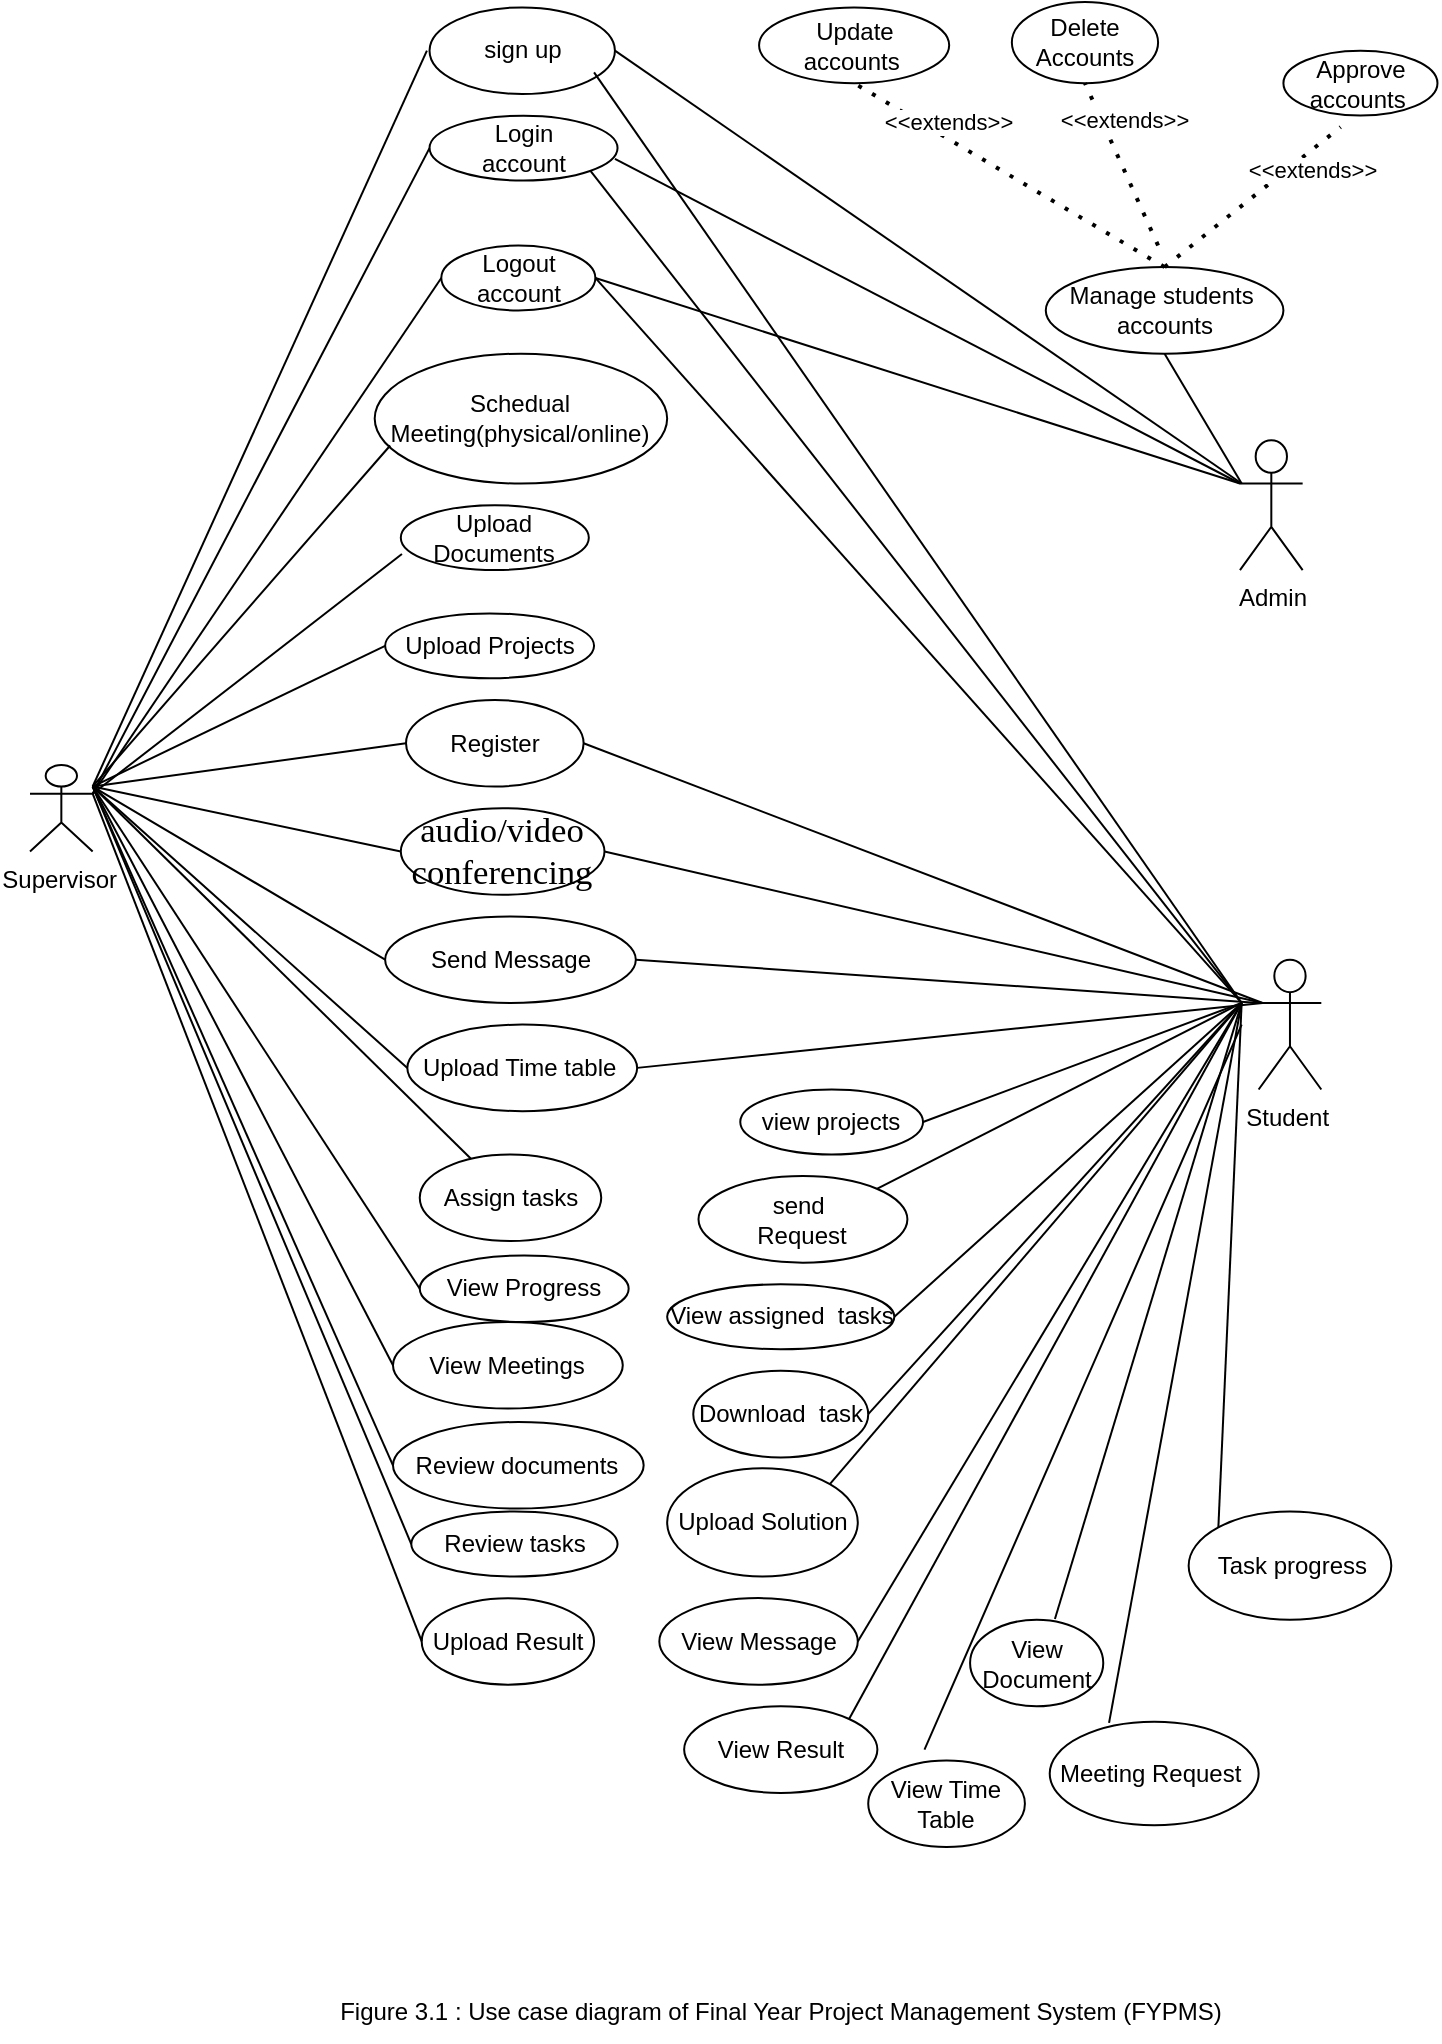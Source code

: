 <mxfile version="20.2.3" type="device" pages="3"><diagram id="1xS4xlIiyekOAq_3DuXR" name="Page-1"><mxGraphModel dx="971" dy="1845" grid="1" gridSize="10" guides="1" tooltips="1" connect="1" arrows="0" fold="1" page="1" pageScale="1" pageWidth="850" pageHeight="1100" math="0" shadow="0"><root><mxCell id="0"/><mxCell id="1" parent="0"/><mxCell id="N6okJmD7U6fKD877tE3x-4" value="Admin" style="shape=umlActor;verticalLabelPosition=bottom;verticalAlign=top;html=1;outlineConnect=0;" parent="1" vertex="1"><mxGeometry x="714.99" y="-30.872" width="31.336" height="64.927" as="geometry"/></mxCell><mxCell id="N6okJmD7U6fKD877tE3x-5" value="Login&lt;br&gt;account" style="ellipse;whiteSpace=wrap;html=1;" parent="1" vertex="1"><mxGeometry x="309.766" y="-193.189" width="94.007" height="32.463" as="geometry"/></mxCell><mxCell id="N6okJmD7U6fKD877tE3x-7" value="Supervisor&amp;nbsp;" style="shape=umlActor;verticalLabelPosition=bottom;verticalAlign=top;html=1;outlineConnect=0;" parent="1" vertex="1"><mxGeometry x="110" y="131.444" width="31.336" height="43.284" as="geometry"/></mxCell><mxCell id="N6okJmD7U6fKD877tE3x-8" value="Manage students&amp;nbsp;&lt;br&gt;&amp;nbsp;accounts&amp;nbsp;" style="ellipse;whiteSpace=wrap;html=1;" parent="1" vertex="1"><mxGeometry x="617.891" y="-117.441" width="118.815" height="43.284" as="geometry"/></mxCell><mxCell id="N6okJmD7U6fKD877tE3x-11" value="Assign tasks" style="ellipse;whiteSpace=wrap;html=1;" parent="1" vertex="1"><mxGeometry x="304.878" y="326.224" width="90.738" height="43.284" as="geometry"/></mxCell><mxCell id="N6okJmD7U6fKD877tE3x-16" value="Student&amp;nbsp;" style="shape=umlActor;verticalLabelPosition=bottom;verticalAlign=top;html=1;outlineConnect=0;" parent="1" vertex="1"><mxGeometry x="724.318" y="228.834" width="31.336" height="64.927" as="geometry"/></mxCell><mxCell id="N6okJmD7U6fKD877tE3x-20" value="Schedual Meeting(physical/online)" style="ellipse;whiteSpace=wrap;html=1;" parent="1" vertex="1"><mxGeometry x="282.347" y="-74.157" width="146.234" height="64.927" as="geometry"/></mxCell><mxCell id="N6okJmD7U6fKD877tE3x-21" value="Upload Result" style="ellipse;whiteSpace=wrap;html=1;" parent="1" vertex="1"><mxGeometry x="305.85" y="548.061" width="86.174" height="43.284" as="geometry"/></mxCell><mxCell id="N6okJmD7U6fKD877tE3x-22" value="Review tasks" style="ellipse;whiteSpace=wrap;html=1;" parent="1" vertex="1"><mxGeometry x="300.63" y="504.777" width="103.147" height="32.463" as="geometry"/></mxCell><mxCell id="N6okJmD7U6fKD877tE3x-23" value="Review documents" style="ellipse;whiteSpace=wrap;html=1;" parent="1" vertex="1"><mxGeometry x="291.487" y="460.001" width="125.343" height="43.284" as="geometry"/></mxCell><mxCell id="N6okJmD7U6fKD877tE3x-24" value="Send Message" style="ellipse;whiteSpace=wrap;html=1;" parent="1" vertex="1"><mxGeometry x="287.57" y="207.192" width="125.343" height="43.284" as="geometry"/></mxCell><mxCell id="N6okJmD7U6fKD877tE3x-25" value="Upload Documents" style="ellipse;whiteSpace=wrap;html=1;" parent="1" vertex="1"><mxGeometry x="295.404" y="1.591" width="94.007" height="32.463" as="geometry"/></mxCell><mxCell id="N6okJmD7U6fKD877tE3x-26" value="Upload Projects" style="ellipse;whiteSpace=wrap;html=1;" parent="1" vertex="1"><mxGeometry x="287.57" y="55.696" width="104.453" height="32.463" as="geometry"/></mxCell><mxCell id="N6okJmD7U6fKD877tE3x-27" value="Register" style="ellipse;whiteSpace=wrap;html=1;" parent="1" vertex="1"><mxGeometry x="298.015" y="98.981" width="88.785" height="43.284" as="geometry"/></mxCell><mxCell id="N6okJmD7U6fKD877tE3x-29" value="view projects" style="ellipse;whiteSpace=wrap;html=1;" parent="1" vertex="1"><mxGeometry x="465.139" y="293.761" width="91.396" height="32.463" as="geometry"/></mxCell><mxCell id="N6okJmD7U6fKD877tE3x-30" value="Upload Time table&amp;nbsp;" style="ellipse;whiteSpace=wrap;html=1;" parent="1" vertex="1"><mxGeometry x="298.673" y="261.298" width="114.898" height="43.284" as="geometry"/></mxCell><mxCell id="N6okJmD7U6fKD877tE3x-31" value="View Progress" style="ellipse;whiteSpace=wrap;html=1;" parent="1" vertex="1"><mxGeometry x="304.88" y="376.71" width="104.45" height="33.29" as="geometry"/></mxCell><mxCell id="TQJ2ZDgbNTApdLi2V28a-3" value="&lt;span style=&quot;font-size:13.0pt;font-family:&amp;quot;Calibri&amp;quot;,&amp;quot;sans-serif&amp;quot;;&lt;br/&gt;mso-fareast-font-family:&amp;quot;Times New Roman&amp;quot;;mso-ansi-language:EN-US;mso-fareast-language:&lt;br/&gt;EN-US;mso-bidi-language:AR-SA&quot;&gt;audio/video conferencing&lt;/span&gt;" style="ellipse;whiteSpace=wrap;html=1;" parent="1" vertex="1"><mxGeometry x="295.404" y="153.087" width="101.841" height="43.284" as="geometry"/></mxCell><mxCell id="TQJ2ZDgbNTApdLi2V28a-5" value="View Meetings" style="ellipse;whiteSpace=wrap;html=1;" parent="1" vertex="1"><mxGeometry x="291.49" y="409.995" width="114.898" height="43.284" as="geometry"/></mxCell><mxCell id="TQJ2ZDgbNTApdLi2V28a-20" value="" style="endArrow=none;html=1;rounded=0;entryX=0;entryY=0.5;entryDx=0;entryDy=0;" parent="1" target="N6okJmD7U6fKD877tE3x-27" edge="1"><mxGeometry width="50" height="50" relative="1" as="geometry"><mxPoint x="141.336" y="142.265" as="sourcePoint"/><mxPoint x="193.562" y="88.16" as="targetPoint"/></mxGeometry></mxCell><mxCell id="TQJ2ZDgbNTApdLi2V28a-21" value="" style="endArrow=none;html=1;rounded=0;entryX=0;entryY=0.5;entryDx=0;entryDy=0;" parent="1" target="N6okJmD7U6fKD877tE3x-26" edge="1"><mxGeometry width="50" height="50" relative="1" as="geometry"><mxPoint x="141.336" y="142.265" as="sourcePoint"/><mxPoint x="298.015" y="34.054" as="targetPoint"/></mxGeometry></mxCell><mxCell id="TQJ2ZDgbNTApdLi2V28a-22" value="" style="endArrow=none;html=1;rounded=0;entryX=0.006;entryY=0.753;entryDx=0;entryDy=0;entryPerimeter=0;exitX=1;exitY=0.333;exitDx=0;exitDy=0;exitPerimeter=0;" parent="1" source="N6okJmD7U6fKD877tE3x-7" target="N6okJmD7U6fKD877tE3x-25" edge="1"><mxGeometry width="50" height="50" relative="1" as="geometry"><mxPoint x="151.781" y="142.265" as="sourcePoint"/><mxPoint x="298.015" y="109.802" as="targetPoint"/></mxGeometry></mxCell><mxCell id="TQJ2ZDgbNTApdLi2V28a-23" value="" style="endArrow=none;html=1;rounded=0;" parent="1" target="N6okJmD7U6fKD877tE3x-11" edge="1"><mxGeometry width="50" height="50" relative="1" as="geometry"><mxPoint x="141.336" y="142.265" as="sourcePoint"/><mxPoint x="318.906" y="55.696" as="targetPoint"/></mxGeometry></mxCell><mxCell id="TQJ2ZDgbNTApdLi2V28a-25" value="" style="endArrow=none;html=1;rounded=0;entryX=0;entryY=0.5;entryDx=0;entryDy=0;exitX=1;exitY=0.333;exitDx=0;exitDy=0;exitPerimeter=0;" parent="1" source="N6okJmD7U6fKD877tE3x-7" target="N6okJmD7U6fKD877tE3x-21" edge="1"><mxGeometry width="50" height="50" relative="1" as="geometry"><mxPoint x="130.891" y="163.908" as="sourcePoint"/><mxPoint x="277.124" y="245.066" as="targetPoint"/></mxGeometry></mxCell><mxCell id="TQJ2ZDgbNTApdLi2V28a-26" value="" style="endArrow=none;html=1;rounded=0;entryX=0;entryY=0.5;entryDx=0;entryDy=0;" parent="1" target="N6okJmD7U6fKD877tE3x-22" edge="1"><mxGeometry width="50" height="50" relative="1" as="geometry"><mxPoint x="141.336" y="142.265" as="sourcePoint"/><mxPoint x="308.46" y="245.066" as="targetPoint"/></mxGeometry></mxCell><mxCell id="TQJ2ZDgbNTApdLi2V28a-27" value="" style="endArrow=none;html=1;rounded=0;entryX=0;entryY=0.5;entryDx=0;entryDy=0;" parent="1" target="N6okJmD7U6fKD877tE3x-23" edge="1"><mxGeometry width="50" height="50" relative="1" as="geometry"><mxPoint x="141.336" y="142.265" as="sourcePoint"/><mxPoint x="308.46" y="337.045" as="targetPoint"/></mxGeometry></mxCell><mxCell id="TQJ2ZDgbNTApdLi2V28a-28" value="" style="endArrow=none;html=1;rounded=0;entryX=0;entryY=0.5;entryDx=0;entryDy=0;" parent="1" target="N6okJmD7U6fKD877tE3x-24" edge="1"><mxGeometry width="50" height="50" relative="1" as="geometry"><mxPoint x="141.336" y="142.265" as="sourcePoint"/><mxPoint x="313.683" y="391.151" as="targetPoint"/></mxGeometry></mxCell><mxCell id="TQJ2ZDgbNTApdLi2V28a-29" value="" style="endArrow=none;html=1;rounded=0;entryX=0;entryY=0.5;entryDx=0;entryDy=0;" parent="1" target="TQJ2ZDgbNTApdLi2V28a-3" edge="1"><mxGeometry width="50" height="50" relative="1" as="geometry"><mxPoint x="141.336" y="142.265" as="sourcePoint"/><mxPoint x="287.57" y="488.541" as="targetPoint"/></mxGeometry></mxCell><mxCell id="TQJ2ZDgbNTApdLi2V28a-30" value="" style="endArrow=none;html=1;rounded=0;entryX=0;entryY=0.5;entryDx=0;entryDy=0;" parent="1" target="N6okJmD7U6fKD877tE3x-31" edge="1"><mxGeometry width="50" height="50" relative="1" as="geometry"><mxPoint x="141.336" y="142.265" as="sourcePoint"/><mxPoint x="305.849" y="504.773" as="targetPoint"/></mxGeometry></mxCell><mxCell id="TQJ2ZDgbNTApdLi2V28a-31" value="" style="endArrow=none;html=1;rounded=0;entryX=0;entryY=0.5;entryDx=0;entryDy=0;" parent="1" target="N6okJmD7U6fKD877tE3x-30" edge="1"><mxGeometry width="50" height="50" relative="1" as="geometry"><mxPoint x="141.336" y="142.265" as="sourcePoint"/><mxPoint x="316.294" y="564.289" as="targetPoint"/></mxGeometry></mxCell><mxCell id="TQJ2ZDgbNTApdLi2V28a-32" value="" style="endArrow=none;html=1;rounded=0;entryX=0;entryY=0.5;entryDx=0;entryDy=0;" parent="1" target="TQJ2ZDgbNTApdLi2V28a-5" edge="1"><mxGeometry width="50" height="50" relative="1" as="geometry"><mxPoint x="141.336" y="142.265" as="sourcePoint"/><mxPoint x="311.072" y="618.394" as="targetPoint"/></mxGeometry></mxCell><mxCell id="TQJ2ZDgbNTApdLi2V28a-34" value="" style="endArrow=none;html=1;rounded=0;exitX=1;exitY=0.5;exitDx=0;exitDy=0;" parent="1" source="N6okJmD7U6fKD877tE3x-27" edge="1"><mxGeometry width="50" height="50" relative="1" as="geometry"><mxPoint x="454.694" y="293.761" as="sourcePoint"/><mxPoint x="726.271" y="250.477" as="targetPoint"/></mxGeometry></mxCell><mxCell id="TQJ2ZDgbNTApdLi2V28a-35" value="" style="endArrow=none;html=1;rounded=0;exitX=1;exitY=0.5;exitDx=0;exitDy=0;" parent="1" source="N6okJmD7U6fKD877tE3x-29" edge="1"><mxGeometry width="50" height="50" relative="1" as="geometry"><mxPoint x="402.468" y="34.054" as="sourcePoint"/><mxPoint x="715.826" y="250.477" as="targetPoint"/></mxGeometry></mxCell><mxCell id="TQJ2ZDgbNTApdLi2V28a-36" value="send&amp;nbsp;&lt;br&gt;Request" style="ellipse;whiteSpace=wrap;html=1;" parent="1" vertex="1"><mxGeometry x="444.249" y="337.045" width="104.453" height="43.284" as="geometry"/></mxCell><mxCell id="TQJ2ZDgbNTApdLi2V28a-38" value="" style="endArrow=none;html=1;rounded=0;entryX=0;entryY=0.333;entryDx=0;entryDy=0;entryPerimeter=0;exitX=1;exitY=0.5;exitDx=0;exitDy=0;" parent="1" source="N6okJmD7U6fKD877tE3x-24" target="N6okJmD7U6fKD877tE3x-16" edge="1"><mxGeometry width="50" height="50" relative="1" as="geometry"><mxPoint x="402.468" y="34.054" as="sourcePoint"/><mxPoint x="580.037" y="163.908" as="targetPoint"/></mxGeometry></mxCell><mxCell id="TQJ2ZDgbNTApdLi2V28a-41" value="View assigned&amp;nbsp; tasks" style="ellipse;whiteSpace=wrap;html=1;" parent="1" vertex="1"><mxGeometry x="428.581" y="391.151" width="113.592" height="32.463" as="geometry"/></mxCell><mxCell id="TQJ2ZDgbNTApdLi2V28a-46" value="Download&amp;nbsp; task" style="ellipse;whiteSpace=wrap;html=1;" parent="1" vertex="1"><mxGeometry x="441.638" y="434.435" width="87.479" height="43.284" as="geometry"/></mxCell><mxCell id="TQJ2ZDgbNTApdLi2V28a-47" value="Upload Solution" style="ellipse;whiteSpace=wrap;html=1;" parent="1" vertex="1"><mxGeometry x="428.581" y="483.13" width="95.313" height="54.106" as="geometry"/></mxCell><mxCell id="TQJ2ZDgbNTApdLi2V28a-49" value="" style="endArrow=none;html=1;rounded=0;exitX=1;exitY=0.5;exitDx=0;exitDy=0;" parent="1" source="TQJ2ZDgbNTApdLi2V28a-41" edge="1"><mxGeometry width="50" height="50" relative="1" as="geometry"><mxPoint x="517.366" y="445.257" as="sourcePoint"/><mxPoint x="715.826" y="250.477" as="targetPoint"/></mxGeometry></mxCell><mxCell id="TQJ2ZDgbNTApdLi2V28a-50" value="" style="endArrow=none;html=1;rounded=0;exitX=1;exitY=0.5;exitDx=0;exitDy=0;" parent="1" source="TQJ2ZDgbNTApdLi2V28a-46" edge="1"><mxGeometry width="50" height="50" relative="1" as="geometry"><mxPoint x="431.192" y="851.048" as="sourcePoint"/><mxPoint x="715.826" y="250.477" as="targetPoint"/></mxGeometry></mxCell><mxCell id="TQJ2ZDgbNTApdLi2V28a-51" value="" style="endArrow=none;html=1;rounded=0;exitX=1;exitY=0;exitDx=0;exitDy=0;" parent="1" source="TQJ2ZDgbNTApdLi2V28a-47" edge="1"><mxGeometry width="50" height="50" relative="1" as="geometry"><mxPoint x="517.366" y="564.289" as="sourcePoint"/><mxPoint x="715.826" y="250.477" as="targetPoint"/></mxGeometry></mxCell><mxCell id="TQJ2ZDgbNTApdLi2V28a-52" value="View Message" style="ellipse;whiteSpace=wrap;html=1;" parent="1" vertex="1"><mxGeometry x="424.664" y="548.057" width="99.23" height="43.284" as="geometry"/></mxCell><mxCell id="TQJ2ZDgbNTApdLi2V28a-53" value="View Result" style="ellipse;whiteSpace=wrap;html=1;" parent="1" vertex="1"><mxGeometry x="437.073" y="602.163" width="96.619" height="43.284" as="geometry"/></mxCell><mxCell id="TQJ2ZDgbNTApdLi2V28a-54" value="" style="endArrow=none;html=1;rounded=0;exitX=1;exitY=0.5;exitDx=0;exitDy=0;" parent="1" source="TQJ2ZDgbNTApdLi2V28a-52" edge="1"><mxGeometry width="50" height="50" relative="1" as="geometry"><mxPoint x="423.358" y="937.617" as="sourcePoint"/><mxPoint x="715.826" y="250.477" as="targetPoint"/></mxGeometry></mxCell><mxCell id="TQJ2ZDgbNTApdLi2V28a-55" value="" style="endArrow=none;html=1;rounded=0;exitX=0.359;exitY=-0.124;exitDx=0;exitDy=0;startArrow=none;exitPerimeter=0;" parent="1" source="TQJ2ZDgbNTApdLi2V28a-58" edge="1"><mxGeometry width="50" height="50" relative="1" as="geometry"><mxPoint x="428.581" y="1051.239" as="sourcePoint"/><mxPoint x="715.826" y="261.298" as="targetPoint"/><Array as="points"/></mxGeometry></mxCell><mxCell id="TQJ2ZDgbNTApdLi2V28a-56" value="" style="endArrow=none;html=1;rounded=0;exitX=1;exitY=0.5;exitDx=0;exitDy=0;" parent="1" source="TQJ2ZDgbNTApdLi2V28a-3" edge="1"><mxGeometry width="50" height="50" relative="1" as="geometry"><mxPoint x="439.026" y="445.257" as="sourcePoint"/><mxPoint x="726.271" y="250.477" as="targetPoint"/></mxGeometry></mxCell><mxCell id="TQJ2ZDgbNTApdLi2V28a-57" value="" style="endArrow=none;html=1;rounded=0;exitX=1;exitY=0.5;exitDx=0;exitDy=0;" parent="1" source="N6okJmD7U6fKD877tE3x-30" edge="1"><mxGeometry width="50" height="50" relative="1" as="geometry"><mxPoint x="431.192" y="504.773" as="sourcePoint"/><mxPoint x="726.271" y="250.477" as="targetPoint"/></mxGeometry></mxCell><mxCell id="TQJ2ZDgbNTApdLi2V28a-59" value="" style="endArrow=none;html=1;rounded=0;exitX=1;exitY=0;exitDx=0;exitDy=0;" parent="1" source="TQJ2ZDgbNTApdLi2V28a-53" edge="1"><mxGeometry width="50" height="50" relative="1" as="geometry"><mxPoint x="402.468" y="1148.629" as="sourcePoint"/><mxPoint x="715.826" y="250.477" as="targetPoint"/><Array as="points"/></mxGeometry></mxCell><mxCell id="TQJ2ZDgbNTApdLi2V28a-60" value="View Document" style="ellipse;whiteSpace=wrap;html=1;" parent="1" vertex="1"><mxGeometry x="580.037" y="558.878" width="66.599" height="43.284" as="geometry"/></mxCell><mxCell id="TQJ2ZDgbNTApdLi2V28a-61" value="Meeting Request&amp;nbsp;" style="ellipse;whiteSpace=wrap;html=1;rotation=0;" parent="1" vertex="1"><mxGeometry x="619.865" y="609.9" width="104.453" height="51.779" as="geometry"/></mxCell><mxCell id="TQJ2ZDgbNTApdLi2V28a-63" value="&amp;nbsp;Task progress" style="ellipse;whiteSpace=wrap;html=1;" parent="1" vertex="1"><mxGeometry x="689.326" y="504.773" width="101.319" height="54.106" as="geometry"/></mxCell><mxCell id="TQJ2ZDgbNTApdLi2V28a-64" value="" style="endArrow=none;html=1;rounded=0;exitX=0.637;exitY=-0.009;exitDx=0;exitDy=0;exitPerimeter=0;" parent="1" source="TQJ2ZDgbNTApdLi2V28a-60" edge="1"><mxGeometry width="50" height="50" relative="1" as="geometry"><mxPoint x="407.69" y="1159.45" as="sourcePoint"/><mxPoint x="715.826" y="250.477" as="targetPoint"/><Array as="points"/></mxGeometry></mxCell><mxCell id="TQJ2ZDgbNTApdLi2V28a-65" value="" style="endArrow=none;html=1;rounded=0;exitX=0.284;exitY=0.011;exitDx=0;exitDy=0;exitPerimeter=0;" parent="1" source="TQJ2ZDgbNTApdLi2V28a-61" edge="1"><mxGeometry width="50" height="50" relative="1" as="geometry"><mxPoint x="412.913" y="1213.556" as="sourcePoint"/><mxPoint x="715.826" y="250.477" as="targetPoint"/></mxGeometry></mxCell><mxCell id="TQJ2ZDgbNTApdLi2V28a-66" value="" style="endArrow=none;html=1;rounded=0;exitX=0;exitY=0;exitDx=0;exitDy=0;" parent="1" source="TQJ2ZDgbNTApdLi2V28a-63" edge="1"><mxGeometry width="50" height="50" relative="1" as="geometry"><mxPoint x="418.136" y="1273.072" as="sourcePoint"/><mxPoint x="715.826" y="250.477" as="targetPoint"/></mxGeometry></mxCell><mxCell id="TQJ2ZDgbNTApdLi2V28a-74" value="" style="endArrow=none;html=1;rounded=0;exitX=0.5;exitY=1;exitDx=0;exitDy=0;" parent="1" source="N6okJmD7U6fKD877tE3x-8" edge="1"><mxGeometry width="50" height="50" relative="1" as="geometry"><mxPoint x="632.264" y="50.286" as="sourcePoint"/><mxPoint x="715.826" y="-9.23" as="targetPoint"/><Array as="points"/></mxGeometry></mxCell><mxCell id="TQJ2ZDgbNTApdLi2V28a-76" value="" style="endArrow=none;html=1;rounded=0;entryX=0;entryY=0.333;entryDx=0;entryDy=0;entryPerimeter=0;" parent="1" target="N6okJmD7U6fKD877tE3x-4" edge="1"><mxGeometry width="50" height="50" relative="1" as="geometry"><mxPoint x="402.468" y="-171.547" as="sourcePoint"/><mxPoint x="726.271" y="-9.23" as="targetPoint"/><Array as="points"><mxPoint x="402.468" y="-171.547"/></Array></mxGeometry></mxCell><mxCell id="t5kpFBI0m4URFgyukuAf-2" value="Logout account" style="ellipse;whiteSpace=wrap;html=1;" parent="1" vertex="1"><mxGeometry x="315.647" y="-128.262" width="77.034" height="32.463" as="geometry"/></mxCell><mxCell id="t5kpFBI0m4URFgyukuAf-8" value="" style="endArrow=none;html=1;rounded=0;exitX=1;exitY=0.333;exitDx=0;exitDy=0;exitPerimeter=0;entryX=0;entryY=0.5;entryDx=0;entryDy=0;" parent="1" source="N6okJmD7U6fKD877tE3x-7" target="N6okJmD7U6fKD877tE3x-5" edge="1"><mxGeometry width="50" height="50" relative="1" as="geometry"><mxPoint x="151.781" y="142.265" as="sourcePoint"/><mxPoint x="392.022" y="-95.799" as="targetPoint"/></mxGeometry></mxCell><mxCell id="t5kpFBI0m4URFgyukuAf-16" value="" style="endArrow=none;html=1;rounded=0;exitX=1;exitY=0.333;exitDx=0;exitDy=0;exitPerimeter=0;entryX=0;entryY=0.5;entryDx=0;entryDy=0;" parent="1" source="N6okJmD7U6fKD877tE3x-7" target="t5kpFBI0m4URFgyukuAf-2" edge="1"><mxGeometry width="50" height="50" relative="1" as="geometry"><mxPoint x="151.781" y="142.265" as="sourcePoint"/><mxPoint x="402.468" y="-84.978" as="targetPoint"/></mxGeometry></mxCell><mxCell id="t5kpFBI0m4URFgyukuAf-17" value="" style="endArrow=none;html=1;rounded=0;exitX=1;exitY=0.5;exitDx=0;exitDy=0;" parent="1" source="t5kpFBI0m4URFgyukuAf-2" edge="1"><mxGeometry width="50" height="50" relative="1" as="geometry"><mxPoint x="394.634" y="250.477" as="sourcePoint"/><mxPoint x="715.826" y="250.477" as="targetPoint"/><Array as="points"/></mxGeometry></mxCell><mxCell id="t5kpFBI0m4URFgyukuAf-19" value="" style="endArrow=none;html=1;rounded=0;exitX=1;exitY=1;exitDx=0;exitDy=0;" parent="1" source="N6okJmD7U6fKD877tE3x-5" edge="1"><mxGeometry width="50" height="50" relative="1" as="geometry"><mxPoint x="441.643" y="88.16" as="sourcePoint"/><mxPoint x="715.826" y="250.477" as="targetPoint"/><Array as="points"/></mxGeometry></mxCell><mxCell id="t5kpFBI0m4URFgyukuAf-20" value="" style="endArrow=none;html=1;rounded=0;entryX=0.053;entryY=0.707;entryDx=0;entryDy=0;entryPerimeter=0;" parent="1" target="N6okJmD7U6fKD877tE3x-20" edge="1"><mxGeometry width="50" height="50" relative="1" as="geometry"><mxPoint x="141.336" y="142.265" as="sourcePoint"/><mxPoint x="306.413" y="36.857" as="targetPoint"/></mxGeometry></mxCell><mxCell id="t5kpFBI0m4URFgyukuAf-23" value="Approve accounts&amp;nbsp;" style="ellipse;whiteSpace=wrap;html=1;" parent="1" vertex="1"><mxGeometry x="736.706" y="-225.652" width="77.034" height="32.463" as="geometry"/></mxCell><mxCell id="t5kpFBI0m4URFgyukuAf-24" value="" style="endArrow=none;html=1;rounded=0;" parent="1" edge="1"><mxGeometry width="50" height="50" relative="1" as="geometry"><mxPoint x="747.162" y="142.265" as="sourcePoint"/><mxPoint x="747.162" y="142.265" as="targetPoint"/><Array as="points"/></mxGeometry></mxCell><mxCell id="t5kpFBI0m4URFgyukuAf-37" value="" style="endArrow=none;html=1;rounded=0;exitX=1;exitY=0;exitDx=0;exitDy=0;" parent="1" source="TQJ2ZDgbNTApdLi2V28a-36" edge="1"><mxGeometry width="50" height="50" relative="1" as="geometry"><mxPoint x="568.297" y="580.521" as="sourcePoint"/><mxPoint x="715.826" y="250.477" as="targetPoint"/></mxGeometry></mxCell><mxCell id="TQJ2ZDgbNTApdLi2V28a-58" value="View Time Table" style="ellipse;whiteSpace=wrap;html=1;" parent="1" vertex="1"><mxGeometry x="529.117" y="629.216" width="78.34" height="43.284" as="geometry"/></mxCell><mxCell id="KyjiZ6S5RyZZjN9EAYko-1" value="sign up" style="ellipse;whiteSpace=wrap;html=1;" parent="1" vertex="1"><mxGeometry x="309.766" y="-247.295" width="92.702" height="43.284" as="geometry"/></mxCell><mxCell id="KyjiZ6S5RyZZjN9EAYko-2" value="" style="endArrow=none;html=1;rounded=0;exitX=1;exitY=0.5;exitDx=0;exitDy=0;" parent="1" source="KyjiZ6S5RyZZjN9EAYko-1" edge="1"><mxGeometry width="50" height="50" relative="1" as="geometry"><mxPoint x="454.694" y="-171.547" as="sourcePoint"/><mxPoint x="715.826" y="-9.23" as="targetPoint"/><Array as="points"><mxPoint x="402.468" y="-225.652"/></Array></mxGeometry></mxCell><mxCell id="KyjiZ6S5RyZZjN9EAYko-3" value="" style="endArrow=none;html=1;rounded=0;" parent="1" edge="1"><mxGeometry width="50" height="50" relative="1" as="geometry"><mxPoint x="392.022" y="-214.831" as="sourcePoint"/><mxPoint x="715.826" y="250.477" as="targetPoint"/><Array as="points"/></mxGeometry></mxCell><mxCell id="KyjiZ6S5RyZZjN9EAYko-4" value="" style="endArrow=none;html=1;rounded=0;" parent="1" edge="1"><mxGeometry width="50" height="50" relative="1" as="geometry"><mxPoint x="141.336" y="142.265" as="sourcePoint"/><mxPoint x="308.46" y="-225.652" as="targetPoint"/></mxGeometry></mxCell><mxCell id="strDiGL_rUozums_YMC6-1" value="Delete Accounts" style="ellipse;whiteSpace=wrap;html=1;" parent="1" vertex="1"><mxGeometry x="600.928" y="-250" width="73.117" height="40.579" as="geometry"/></mxCell><mxCell id="strDiGL_rUozums_YMC6-2" value="Update accounts&amp;nbsp;" style="ellipse;whiteSpace=wrap;html=1;" parent="1" vertex="1"><mxGeometry x="474.54" y="-247.295" width="95.052" height="37.874" as="geometry"/></mxCell><mxCell id="strDiGL_rUozums_YMC6-3" value="" style="endArrow=none;dashed=1;html=1;dashPattern=1 3;strokeWidth=2;rounded=0;entryX=0.5;entryY=1;entryDx=0;entryDy=0;exitX=0.5;exitY=0;exitDx=0;exitDy=0;" parent="1" source="N6okJmD7U6fKD877tE3x-8" target="strDiGL_rUozums_YMC6-2" edge="1"><mxGeometry width="50" height="50" relative="1" as="geometry"><mxPoint x="663.6" y="-149.905" as="sourcePoint"/><mxPoint x="726.271" y="-128.262" as="targetPoint"/></mxGeometry></mxCell><mxCell id="strDiGL_rUozums_YMC6-4" value="&amp;lt;&amp;lt;extends&amp;gt;&amp;gt;" style="edgeLabel;html=1;align=center;verticalAlign=middle;resizable=0;points=[];" parent="strDiGL_rUozums_YMC6-3" vertex="1" connectable="0"><mxGeometry x="0.494" y="-5" relative="1" as="geometry"><mxPoint x="5" as="offset"/></mxGeometry></mxCell><mxCell id="strDiGL_rUozums_YMC6-5" value="" style="endArrow=none;dashed=1;html=1;dashPattern=1 3;strokeWidth=2;rounded=0;entryX=0.5;entryY=1;entryDx=0;entryDy=0;" parent="1" target="strDiGL_rUozums_YMC6-1" edge="1"><mxGeometry width="50" height="50" relative="1" as="geometry"><mxPoint x="674.045" y="-128.262" as="sourcePoint"/><mxPoint x="726.271" y="-182.368" as="targetPoint"/></mxGeometry></mxCell><mxCell id="strDiGL_rUozums_YMC6-6" value="&amp;lt;&amp;lt;extends&amp;gt;&amp;gt;" style="edgeLabel;html=1;align=center;verticalAlign=middle;resizable=0;points=[];" parent="strDiGL_rUozums_YMC6-5" vertex="1" connectable="0"><mxGeometry x="0.494" y="-5" relative="1" as="geometry"><mxPoint x="5" as="offset"/></mxGeometry></mxCell><mxCell id="strDiGL_rUozums_YMC6-7" value="" style="endArrow=none;dashed=1;html=1;dashPattern=1 3;strokeWidth=2;rounded=0;entryX=0.371;entryY=1.176;entryDx=0;entryDy=0;exitX=0.5;exitY=0;exitDx=0;exitDy=0;entryPerimeter=0;" parent="1" source="N6okJmD7U6fKD877tE3x-8" target="t5kpFBI0m4URFgyukuAf-23" edge="1"><mxGeometry width="50" height="50" relative="1" as="geometry"><mxPoint x="725.289" y="-52.515" as="sourcePoint"/><mxPoint x="657.332" y="-176.957" as="targetPoint"/></mxGeometry></mxCell><mxCell id="strDiGL_rUozums_YMC6-8" value="&amp;lt;&amp;lt;extends&amp;gt;&amp;gt;" style="edgeLabel;html=1;align=center;verticalAlign=middle;resizable=0;points=[];" parent="strDiGL_rUozums_YMC6-7" vertex="1" connectable="0"><mxGeometry x="0.494" y="-5" relative="1" as="geometry"><mxPoint x="5" as="offset"/></mxGeometry></mxCell><mxCell id="strDiGL_rUozums_YMC6-11" value="" style="endArrow=none;html=1;rounded=0;exitX=1;exitY=0.5;exitDx=0;exitDy=0;entryX=0;entryY=0.333;entryDx=0;entryDy=0;entryPerimeter=0;" parent="1" source="t5kpFBI0m4URFgyukuAf-2" target="N6okJmD7U6fKD877tE3x-4" edge="1"><mxGeometry width="50" height="50" relative="1" as="geometry"><mxPoint x="412.913" y="-160.726" as="sourcePoint"/><mxPoint x="642.709" y="-20.051" as="targetPoint"/><Array as="points"/></mxGeometry></mxCell><mxCell id="ahknK6xEfKydVdg39pfk-1" value="Figure 3.1 : Use case diagram of Final Year Project Management System (FYPMS)" style="text;html=1;align=center;verticalAlign=middle;resizable=0;points=[];autosize=1;strokeColor=none;fillColor=none;" vertex="1" parent="1"><mxGeometry x="254.99" y="740" width="460" height="30" as="geometry"/></mxCell></root></mxGraphModel></diagram><diagram id="kgXInq7lBHtNaPNEd7Jy" name="Page-2"><mxGraphModel dx="729" dy="559" grid="1" gridSize="10" guides="1" tooltips="1" connect="1" arrows="1" fold="1" page="1" pageScale="1" pageWidth="850" pageHeight="1100" math="0" shadow="0"><root><mxCell id="0"/><mxCell id="1" parent="0"/></root></mxGraphModel></diagram><diagram id="sKfh5N5VoNfJUXYj1wnt" name="Page-3"><mxGraphModel dx="667" dy="559" grid="1" gridSize="10" guides="1" tooltips="1" connect="1" arrows="1" fold="1" page="1" pageScale="1" pageWidth="850" pageHeight="1100" math="0" shadow="0"><root><mxCell id="0"/><mxCell id="1" parent="0"/></root></mxGraphModel></diagram></mxfile>